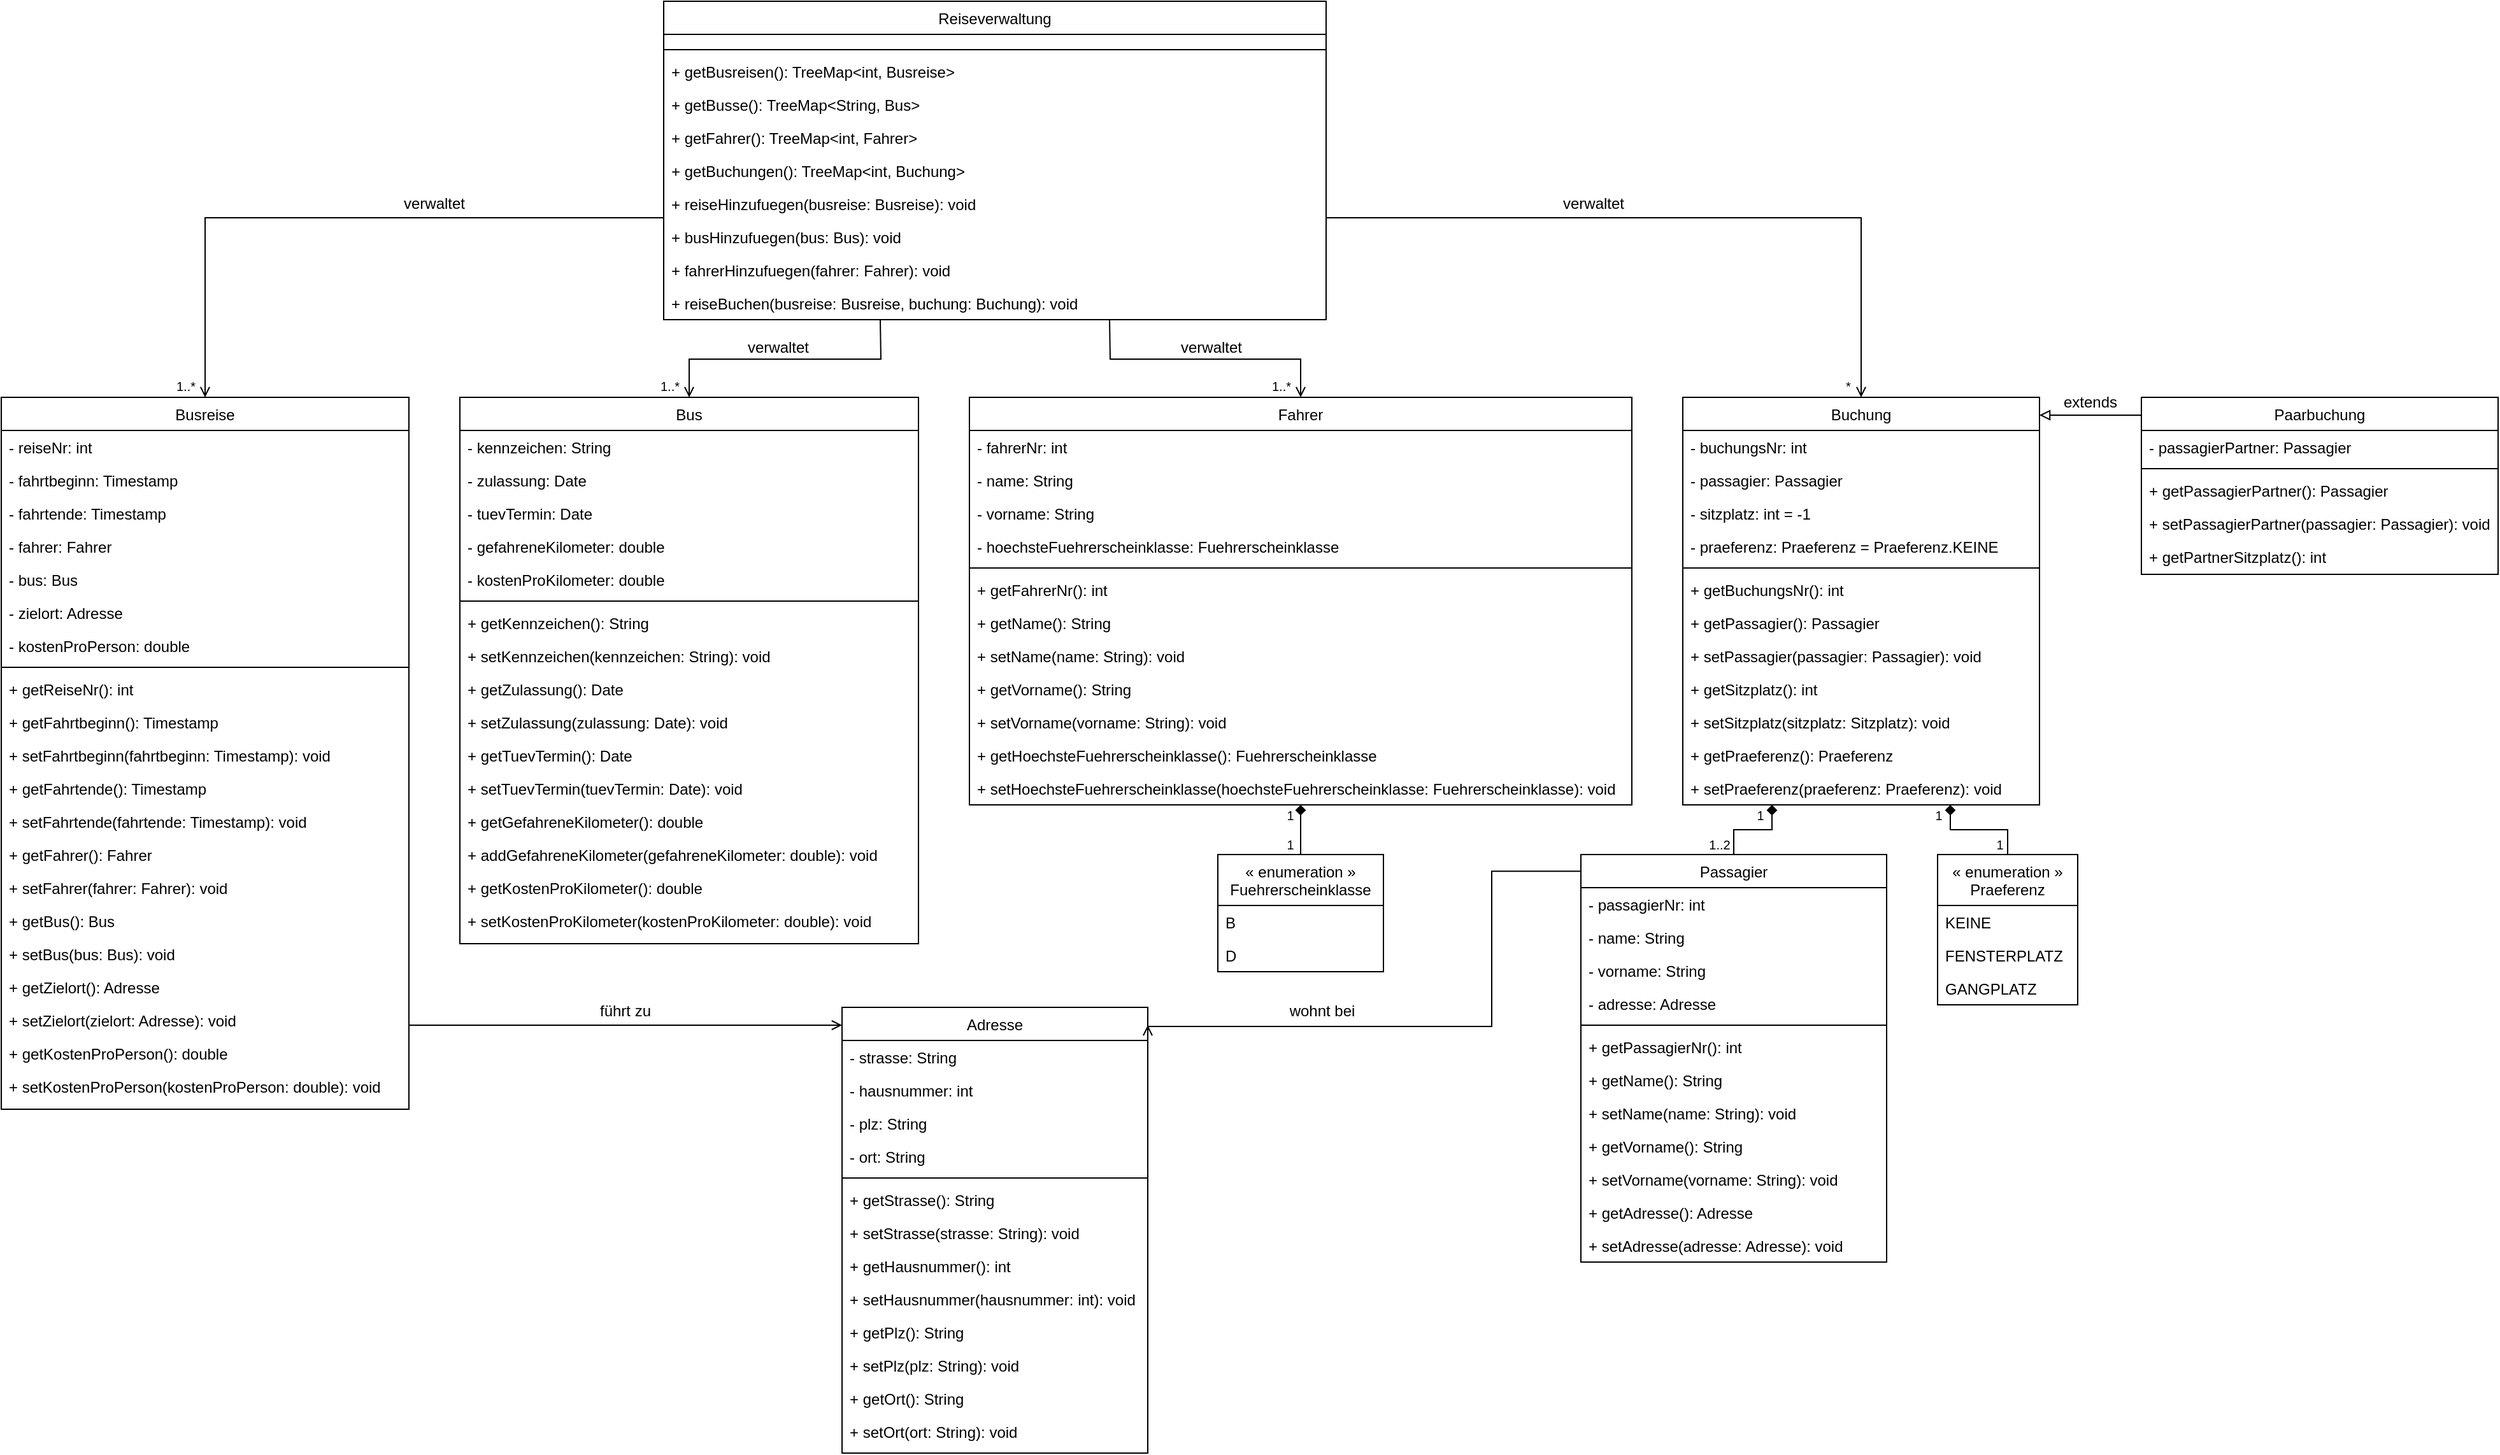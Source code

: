 <mxfile version="24.3.1" type="device">
  <diagram id="C5RBs43oDa-KdzZeNtuy" name="Page-1">
    <mxGraphModel dx="2954" dy="1178" grid="1" gridSize="10" guides="1" tooltips="1" connect="1" arrows="1" fold="1" page="1" pageScale="1" pageWidth="2000" pageHeight="1500" math="0" shadow="0">
      <root>
        <mxCell id="WIyWlLk6GJQsqaUBKTNV-0" />
        <mxCell id="WIyWlLk6GJQsqaUBKTNV-1" parent="WIyWlLk6GJQsqaUBKTNV-0" />
        <mxCell id="zkfFHV4jXpPFQw0GAbJ--0" value="Fahrer" style="swimlane;fontStyle=0;align=center;verticalAlign=top;childLayout=stackLayout;horizontal=1;startSize=26;horizontalStack=0;resizeParent=1;resizeLast=0;collapsible=1;marginBottom=0;rounded=0;shadow=0;strokeWidth=1;" parent="WIyWlLk6GJQsqaUBKTNV-1" vertex="1">
          <mxGeometry x="770" y="321" width="520" height="320" as="geometry">
            <mxRectangle x="220" y="120" width="160" height="26" as="alternateBounds" />
          </mxGeometry>
        </mxCell>
        <mxCell id="yF3hJssv11bSFZX_hjRi-22" value="- fahrerNr: int" style="text;align=left;verticalAlign=top;spacingLeft=4;spacingRight=4;overflow=hidden;rotatable=0;points=[[0,0.5],[1,0.5]];portConstraint=eastwest;" vertex="1" parent="zkfFHV4jXpPFQw0GAbJ--0">
          <mxGeometry y="26" width="520" height="26" as="geometry" />
        </mxCell>
        <mxCell id="zkfFHV4jXpPFQw0GAbJ--1" value="- name: String" style="text;align=left;verticalAlign=top;spacingLeft=4;spacingRight=4;overflow=hidden;rotatable=0;points=[[0,0.5],[1,0.5]];portConstraint=eastwest;" parent="zkfFHV4jXpPFQw0GAbJ--0" vertex="1">
          <mxGeometry y="52" width="520" height="26" as="geometry" />
        </mxCell>
        <mxCell id="zkfFHV4jXpPFQw0GAbJ--2" value="- vorname: String" style="text;align=left;verticalAlign=top;spacingLeft=4;spacingRight=4;overflow=hidden;rotatable=0;points=[[0,0.5],[1,0.5]];portConstraint=eastwest;rounded=0;shadow=0;html=0;" parent="zkfFHV4jXpPFQw0GAbJ--0" vertex="1">
          <mxGeometry y="78" width="520" height="26" as="geometry" />
        </mxCell>
        <mxCell id="zkfFHV4jXpPFQw0GAbJ--3" value="- hoechsteFuehrerscheinklasse: Fuehrerscheinklasse" style="text;align=left;verticalAlign=top;spacingLeft=4;spacingRight=4;overflow=hidden;rotatable=0;points=[[0,0.5],[1,0.5]];portConstraint=eastwest;rounded=0;shadow=0;html=0;" parent="zkfFHV4jXpPFQw0GAbJ--0" vertex="1">
          <mxGeometry y="104" width="520" height="26" as="geometry" />
        </mxCell>
        <mxCell id="zkfFHV4jXpPFQw0GAbJ--4" value="" style="line;html=1;strokeWidth=1;align=left;verticalAlign=middle;spacingTop=-1;spacingLeft=3;spacingRight=3;rotatable=0;labelPosition=right;points=[];portConstraint=eastwest;" parent="zkfFHV4jXpPFQw0GAbJ--0" vertex="1">
          <mxGeometry y="130" width="520" height="8" as="geometry" />
        </mxCell>
        <mxCell id="yF3hJssv11bSFZX_hjRi-21" value="+ getFahrerNr(): int" style="text;align=left;verticalAlign=top;spacingLeft=4;spacingRight=4;overflow=hidden;rotatable=0;points=[[0,0.5],[1,0.5]];portConstraint=eastwest;" vertex="1" parent="zkfFHV4jXpPFQw0GAbJ--0">
          <mxGeometry y="138" width="520" height="26" as="geometry" />
        </mxCell>
        <mxCell id="Lf7qxrWOfmU6nGNqrejY-40" value="+ getName(): String" style="text;align=left;verticalAlign=top;spacingLeft=4;spacingRight=4;overflow=hidden;rotatable=0;points=[[0,0.5],[1,0.5]];portConstraint=eastwest;rounded=0;shadow=0;html=0;" parent="zkfFHV4jXpPFQw0GAbJ--0" vertex="1">
          <mxGeometry y="164" width="520" height="26" as="geometry" />
        </mxCell>
        <mxCell id="Lf7qxrWOfmU6nGNqrejY-41" value="+ setName(name: String): void" style="text;align=left;verticalAlign=top;spacingLeft=4;spacingRight=4;overflow=hidden;rotatable=0;points=[[0,0.5],[1,0.5]];portConstraint=eastwest;rounded=0;shadow=0;html=0;" parent="zkfFHV4jXpPFQw0GAbJ--0" vertex="1">
          <mxGeometry y="190" width="520" height="26" as="geometry" />
        </mxCell>
        <mxCell id="Lf7qxrWOfmU6nGNqrejY-42" value="+ getVorname(): String" style="text;align=left;verticalAlign=top;spacingLeft=4;spacingRight=4;overflow=hidden;rotatable=0;points=[[0,0.5],[1,0.5]];portConstraint=eastwest;rounded=0;shadow=0;html=0;" parent="zkfFHV4jXpPFQw0GAbJ--0" vertex="1">
          <mxGeometry y="216" width="520" height="26" as="geometry" />
        </mxCell>
        <mxCell id="Lf7qxrWOfmU6nGNqrejY-43" value="+ setVorname(vorname: String): void" style="text;align=left;verticalAlign=top;spacingLeft=4;spacingRight=4;overflow=hidden;rotatable=0;points=[[0,0.5],[1,0.5]];portConstraint=eastwest;rounded=0;shadow=0;html=0;" parent="zkfFHV4jXpPFQw0GAbJ--0" vertex="1">
          <mxGeometry y="242" width="520" height="26" as="geometry" />
        </mxCell>
        <mxCell id="Lf7qxrWOfmU6nGNqrejY-44" value="+ getHoechsteFuehrerscheinklasse(): Fuehrerscheinklasse" style="text;align=left;verticalAlign=top;spacingLeft=4;spacingRight=4;overflow=hidden;rotatable=0;points=[[0,0.5],[1,0.5]];portConstraint=eastwest;rounded=0;shadow=0;html=0;" parent="zkfFHV4jXpPFQw0GAbJ--0" vertex="1">
          <mxGeometry y="268" width="520" height="26" as="geometry" />
        </mxCell>
        <mxCell id="Lf7qxrWOfmU6nGNqrejY-45" value="+ setHoechsteFuehrerscheinklasse(hoechsteFuehrerscheinklasse: Fuehrerscheinklasse): void" style="text;align=left;verticalAlign=top;spacingLeft=4;spacingRight=4;overflow=hidden;rotatable=0;points=[[0,0.5],[1,0.5]];portConstraint=eastwest;rounded=0;shadow=0;html=0;" parent="zkfFHV4jXpPFQw0GAbJ--0" vertex="1">
          <mxGeometry y="294" width="520" height="26" as="geometry" />
        </mxCell>
        <mxCell id="zkfFHV4jXpPFQw0GAbJ--6" value="Busreise" style="swimlane;fontStyle=0;align=center;verticalAlign=top;childLayout=stackLayout;horizontal=1;startSize=26;horizontalStack=0;resizeParent=1;resizeLast=0;collapsible=1;marginBottom=0;rounded=0;shadow=0;strokeWidth=1;" parent="WIyWlLk6GJQsqaUBKTNV-1" vertex="1">
          <mxGeometry x="10" y="321" width="320" height="559" as="geometry">
            <mxRectangle x="130" y="380" width="160" height="26" as="alternateBounds" />
          </mxGeometry>
        </mxCell>
        <mxCell id="zkfFHV4jXpPFQw0GAbJ--7" value="- reiseNr: int" style="text;align=left;verticalAlign=top;spacingLeft=4;spacingRight=4;overflow=hidden;rotatable=0;points=[[0,0.5],[1,0.5]];portConstraint=eastwest;" parent="zkfFHV4jXpPFQw0GAbJ--6" vertex="1">
          <mxGeometry y="26" width="320" height="26" as="geometry" />
        </mxCell>
        <mxCell id="yF3hJssv11bSFZX_hjRi-18" value="- fahrtbeginn: Timestamp" style="text;align=left;verticalAlign=top;spacingLeft=4;spacingRight=4;overflow=hidden;rotatable=0;points=[[0,0.5],[1,0.5]];portConstraint=eastwest;" vertex="1" parent="zkfFHV4jXpPFQw0GAbJ--6">
          <mxGeometry y="52" width="320" height="26" as="geometry" />
        </mxCell>
        <mxCell id="Lf7qxrWOfmU6nGNqrejY-3" value="- fahrtende: Timestamp" style="text;align=left;verticalAlign=top;spacingLeft=4;spacingRight=4;overflow=hidden;rotatable=0;points=[[0,0.5],[1,0.5]];portConstraint=eastwest;rounded=0;shadow=0;html=0;" parent="zkfFHV4jXpPFQw0GAbJ--6" vertex="1">
          <mxGeometry y="78" width="320" height="26" as="geometry" />
        </mxCell>
        <mxCell id="Lf7qxrWOfmU6nGNqrejY-4" value="- fahrer: Fahrer" style="text;align=left;verticalAlign=top;spacingLeft=4;spacingRight=4;overflow=hidden;rotatable=0;points=[[0,0.5],[1,0.5]];portConstraint=eastwest;rounded=0;shadow=0;html=0;" parent="zkfFHV4jXpPFQw0GAbJ--6" vertex="1">
          <mxGeometry y="104" width="320" height="26" as="geometry" />
        </mxCell>
        <mxCell id="zkfFHV4jXpPFQw0GAbJ--8" value="- bus: Bus" style="text;align=left;verticalAlign=top;spacingLeft=4;spacingRight=4;overflow=hidden;rotatable=0;points=[[0,0.5],[1,0.5]];portConstraint=eastwest;rounded=0;shadow=0;html=0;" parent="zkfFHV4jXpPFQw0GAbJ--6" vertex="1">
          <mxGeometry y="130" width="320" height="26" as="geometry" />
        </mxCell>
        <mxCell id="Lf7qxrWOfmU6nGNqrejY-5" value="- zielort: Adresse" style="text;align=left;verticalAlign=top;spacingLeft=4;spacingRight=4;overflow=hidden;rotatable=0;points=[[0,0.5],[1,0.5]];portConstraint=eastwest;rounded=0;shadow=0;html=0;" parent="zkfFHV4jXpPFQw0GAbJ--6" vertex="1">
          <mxGeometry y="156" width="320" height="26" as="geometry" />
        </mxCell>
        <mxCell id="Lf7qxrWOfmU6nGNqrejY-6" value="- kostenProPerson: double" style="text;align=left;verticalAlign=top;spacingLeft=4;spacingRight=4;overflow=hidden;rotatable=0;points=[[0,0.5],[1,0.5]];portConstraint=eastwest;rounded=0;shadow=0;html=0;" parent="zkfFHV4jXpPFQw0GAbJ--6" vertex="1">
          <mxGeometry y="182" width="320" height="26" as="geometry" />
        </mxCell>
        <mxCell id="zkfFHV4jXpPFQw0GAbJ--9" value="" style="line;html=1;strokeWidth=1;align=left;verticalAlign=middle;spacingTop=-1;spacingLeft=3;spacingRight=3;rotatable=0;labelPosition=right;points=[];portConstraint=eastwest;" parent="zkfFHV4jXpPFQw0GAbJ--6" vertex="1">
          <mxGeometry y="208" width="320" height="8" as="geometry" />
        </mxCell>
        <mxCell id="yF3hJssv11bSFZX_hjRi-20" value="+ getReiseNr(): int" style="text;align=left;verticalAlign=top;spacingLeft=4;spacingRight=4;overflow=hidden;rotatable=0;points=[[0,0.5],[1,0.5]];portConstraint=eastwest;" vertex="1" parent="zkfFHV4jXpPFQw0GAbJ--6">
          <mxGeometry y="216" width="320" height="26" as="geometry" />
        </mxCell>
        <mxCell id="Lf7qxrWOfmU6nGNqrejY-62" value="+ getFahrtbeginn(): Timestamp" style="text;align=left;verticalAlign=top;spacingLeft=4;spacingRight=4;overflow=hidden;rotatable=0;points=[[0,0.5],[1,0.5]];portConstraint=eastwest;rounded=0;shadow=0;html=0;" parent="zkfFHV4jXpPFQw0GAbJ--6" vertex="1">
          <mxGeometry y="242" width="320" height="26" as="geometry" />
        </mxCell>
        <mxCell id="Lf7qxrWOfmU6nGNqrejY-63" value="+ setFahrtbeginn(fahrtbeginn: Timestamp): void" style="text;align=left;verticalAlign=top;spacingLeft=4;spacingRight=4;overflow=hidden;rotatable=0;points=[[0,0.5],[1,0.5]];portConstraint=eastwest;rounded=0;shadow=0;html=0;" parent="zkfFHV4jXpPFQw0GAbJ--6" vertex="1">
          <mxGeometry y="268" width="320" height="26" as="geometry" />
        </mxCell>
        <mxCell id="Lf7qxrWOfmU6nGNqrejY-64" value="+ getFahrtende(): Timestamp" style="text;align=left;verticalAlign=top;spacingLeft=4;spacingRight=4;overflow=hidden;rotatable=0;points=[[0,0.5],[1,0.5]];portConstraint=eastwest;rounded=0;shadow=0;html=0;" parent="zkfFHV4jXpPFQw0GAbJ--6" vertex="1">
          <mxGeometry y="294" width="320" height="26" as="geometry" />
        </mxCell>
        <mxCell id="Lf7qxrWOfmU6nGNqrejY-65" value="+ setFahrtende(fahrtende: Timestamp): void" style="text;align=left;verticalAlign=top;spacingLeft=4;spacingRight=4;overflow=hidden;rotatable=0;points=[[0,0.5],[1,0.5]];portConstraint=eastwest;rounded=0;shadow=0;html=0;" parent="zkfFHV4jXpPFQw0GAbJ--6" vertex="1">
          <mxGeometry y="320" width="320" height="26" as="geometry" />
        </mxCell>
        <mxCell id="Lf7qxrWOfmU6nGNqrejY-66" value="+ getFahrer(): Fahrer" style="text;align=left;verticalAlign=top;spacingLeft=4;spacingRight=4;overflow=hidden;rotatable=0;points=[[0,0.5],[1,0.5]];portConstraint=eastwest;rounded=0;shadow=0;html=0;" parent="zkfFHV4jXpPFQw0GAbJ--6" vertex="1">
          <mxGeometry y="346" width="320" height="26" as="geometry" />
        </mxCell>
        <mxCell id="Lf7qxrWOfmU6nGNqrejY-67" value="+ setFahrer(fahrer: Fahrer): void" style="text;align=left;verticalAlign=top;spacingLeft=4;spacingRight=4;overflow=hidden;rotatable=0;points=[[0,0.5],[1,0.5]];portConstraint=eastwest;rounded=0;shadow=0;html=0;" parent="zkfFHV4jXpPFQw0GAbJ--6" vertex="1">
          <mxGeometry y="372" width="320" height="26" as="geometry" />
        </mxCell>
        <mxCell id="Lf7qxrWOfmU6nGNqrejY-68" value="+ getBus(): Bus" style="text;align=left;verticalAlign=top;spacingLeft=4;spacingRight=4;overflow=hidden;rotatable=0;points=[[0,0.5],[1,0.5]];portConstraint=eastwest;rounded=0;shadow=0;html=0;" parent="zkfFHV4jXpPFQw0GAbJ--6" vertex="1">
          <mxGeometry y="398" width="320" height="26" as="geometry" />
        </mxCell>
        <mxCell id="Lf7qxrWOfmU6nGNqrejY-69" value="+ setBus(bus: Bus): void" style="text;align=left;verticalAlign=top;spacingLeft=4;spacingRight=4;overflow=hidden;rotatable=0;points=[[0,0.5],[1,0.5]];portConstraint=eastwest;rounded=0;shadow=0;html=0;" parent="zkfFHV4jXpPFQw0GAbJ--6" vertex="1">
          <mxGeometry y="424" width="320" height="26" as="geometry" />
        </mxCell>
        <mxCell id="Lf7qxrWOfmU6nGNqrejY-70" value="+ getZielort(): Adresse" style="text;align=left;verticalAlign=top;spacingLeft=4;spacingRight=4;overflow=hidden;rotatable=0;points=[[0,0.5],[1,0.5]];portConstraint=eastwest;rounded=0;shadow=0;html=0;" parent="zkfFHV4jXpPFQw0GAbJ--6" vertex="1">
          <mxGeometry y="450" width="320" height="26" as="geometry" />
        </mxCell>
        <mxCell id="Lf7qxrWOfmU6nGNqrejY-71" value="+ setZielort(zielort: Adresse): void" style="text;align=left;verticalAlign=top;spacingLeft=4;spacingRight=4;overflow=hidden;rotatable=0;points=[[0,0.5],[1,0.5]];portConstraint=eastwest;rounded=0;shadow=0;html=0;" parent="zkfFHV4jXpPFQw0GAbJ--6" vertex="1">
          <mxGeometry y="476" width="320" height="26" as="geometry" />
        </mxCell>
        <mxCell id="Lf7qxrWOfmU6nGNqrejY-72" value="+ getKostenProPerson(): double" style="text;align=left;verticalAlign=top;spacingLeft=4;spacingRight=4;overflow=hidden;rotatable=0;points=[[0,0.5],[1,0.5]];portConstraint=eastwest;rounded=0;shadow=0;html=0;" parent="zkfFHV4jXpPFQw0GAbJ--6" vertex="1">
          <mxGeometry y="502" width="320" height="26" as="geometry" />
        </mxCell>
        <mxCell id="Lf7qxrWOfmU6nGNqrejY-73" value="+ setKostenProPerson(kostenProPerson: double): void" style="text;align=left;verticalAlign=top;spacingLeft=4;spacingRight=4;overflow=hidden;rotatable=0;points=[[0,0.5],[1,0.5]];portConstraint=eastwest;rounded=0;shadow=0;html=0;" parent="zkfFHV4jXpPFQw0GAbJ--6" vertex="1">
          <mxGeometry y="528" width="320" height="26" as="geometry" />
        </mxCell>
        <mxCell id="zkfFHV4jXpPFQw0GAbJ--13" value="Passagier" style="swimlane;fontStyle=0;align=center;verticalAlign=top;childLayout=stackLayout;horizontal=1;startSize=26;horizontalStack=0;resizeParent=1;resizeLast=0;collapsible=1;marginBottom=0;rounded=0;shadow=0;strokeWidth=1;" parent="WIyWlLk6GJQsqaUBKTNV-1" vertex="1">
          <mxGeometry x="1250" y="680" width="240" height="320" as="geometry">
            <mxRectangle x="340" y="380" width="170" height="26" as="alternateBounds" />
          </mxGeometry>
        </mxCell>
        <mxCell id="yF3hJssv11bSFZX_hjRi-26" value="- passagierNr: int" style="text;align=left;verticalAlign=top;spacingLeft=4;spacingRight=4;overflow=hidden;rotatable=0;points=[[0,0.5],[1,0.5]];portConstraint=eastwest;" vertex="1" parent="zkfFHV4jXpPFQw0GAbJ--13">
          <mxGeometry y="26" width="240" height="26" as="geometry" />
        </mxCell>
        <mxCell id="zkfFHV4jXpPFQw0GAbJ--14" value="- name: String" style="text;align=left;verticalAlign=top;spacingLeft=4;spacingRight=4;overflow=hidden;rotatable=0;points=[[0,0.5],[1,0.5]];portConstraint=eastwest;" parent="zkfFHV4jXpPFQw0GAbJ--13" vertex="1">
          <mxGeometry y="52" width="240" height="26" as="geometry" />
        </mxCell>
        <mxCell id="Lf7qxrWOfmU6nGNqrejY-7" value="- vorname: String" style="text;align=left;verticalAlign=top;spacingLeft=4;spacingRight=4;overflow=hidden;rotatable=0;points=[[0,0.5],[1,0.5]];portConstraint=eastwest;" parent="zkfFHV4jXpPFQw0GAbJ--13" vertex="1">
          <mxGeometry y="78" width="240" height="26" as="geometry" />
        </mxCell>
        <mxCell id="Lf7qxrWOfmU6nGNqrejY-9" value="- adresse: Adresse" style="text;align=left;verticalAlign=top;spacingLeft=4;spacingRight=4;overflow=hidden;rotatable=0;points=[[0,0.5],[1,0.5]];portConstraint=eastwest;" parent="zkfFHV4jXpPFQw0GAbJ--13" vertex="1">
          <mxGeometry y="104" width="240" height="26" as="geometry" />
        </mxCell>
        <mxCell id="zkfFHV4jXpPFQw0GAbJ--15" value="" style="line;html=1;strokeWidth=1;align=left;verticalAlign=middle;spacingTop=-1;spacingLeft=3;spacingRight=3;rotatable=0;labelPosition=right;points=[];portConstraint=eastwest;" parent="zkfFHV4jXpPFQw0GAbJ--13" vertex="1">
          <mxGeometry y="130" width="240" height="8" as="geometry" />
        </mxCell>
        <mxCell id="yF3hJssv11bSFZX_hjRi-25" value="+ getPassagierNr(): int" style="text;align=left;verticalAlign=top;spacingLeft=4;spacingRight=4;overflow=hidden;rotatable=0;points=[[0,0.5],[1,0.5]];portConstraint=eastwest;" vertex="1" parent="zkfFHV4jXpPFQw0GAbJ--13">
          <mxGeometry y="138" width="240" height="26" as="geometry" />
        </mxCell>
        <mxCell id="Lf7qxrWOfmU6nGNqrejY-24" value="+ getName(): String" style="text;align=left;verticalAlign=top;spacingLeft=4;spacingRight=4;overflow=hidden;rotatable=0;points=[[0,0.5],[1,0.5]];portConstraint=eastwest;" parent="zkfFHV4jXpPFQw0GAbJ--13" vertex="1">
          <mxGeometry y="164" width="240" height="26" as="geometry" />
        </mxCell>
        <mxCell id="Lf7qxrWOfmU6nGNqrejY-25" value="+ setName(name: String): void" style="text;align=left;verticalAlign=top;spacingLeft=4;spacingRight=4;overflow=hidden;rotatable=0;points=[[0,0.5],[1,0.5]];portConstraint=eastwest;" parent="zkfFHV4jXpPFQw0GAbJ--13" vertex="1">
          <mxGeometry y="190" width="240" height="26" as="geometry" />
        </mxCell>
        <mxCell id="Lf7qxrWOfmU6nGNqrejY-26" value="+ getVorname(): String" style="text;align=left;verticalAlign=top;spacingLeft=4;spacingRight=4;overflow=hidden;rotatable=0;points=[[0,0.5],[1,0.5]];portConstraint=eastwest;" parent="zkfFHV4jXpPFQw0GAbJ--13" vertex="1">
          <mxGeometry y="216" width="240" height="26" as="geometry" />
        </mxCell>
        <mxCell id="Lf7qxrWOfmU6nGNqrejY-27" value="+ setVorname(vorname: String): void" style="text;align=left;verticalAlign=top;spacingLeft=4;spacingRight=4;overflow=hidden;rotatable=0;points=[[0,0.5],[1,0.5]];portConstraint=eastwest;" parent="zkfFHV4jXpPFQw0GAbJ--13" vertex="1">
          <mxGeometry y="242" width="240" height="26" as="geometry" />
        </mxCell>
        <mxCell id="Lf7qxrWOfmU6nGNqrejY-28" value="+ getAdresse(): Adresse" style="text;align=left;verticalAlign=top;spacingLeft=4;spacingRight=4;overflow=hidden;rotatable=0;points=[[0,0.5],[1,0.5]];portConstraint=eastwest;" parent="zkfFHV4jXpPFQw0GAbJ--13" vertex="1">
          <mxGeometry y="268" width="240" height="26" as="geometry" />
        </mxCell>
        <mxCell id="Lf7qxrWOfmU6nGNqrejY-29" value="+ setAdresse(adresse: Adresse): void" style="text;align=left;verticalAlign=top;spacingLeft=4;spacingRight=4;overflow=hidden;rotatable=0;points=[[0,0.5],[1,0.5]];portConstraint=eastwest;" parent="zkfFHV4jXpPFQw0GAbJ--13" vertex="1">
          <mxGeometry y="294" width="240" height="26" as="geometry" />
        </mxCell>
        <mxCell id="zkfFHV4jXpPFQw0GAbJ--17" value="Bus" style="swimlane;fontStyle=0;align=center;verticalAlign=top;childLayout=stackLayout;horizontal=1;startSize=26;horizontalStack=0;resizeParent=1;resizeLast=0;collapsible=1;marginBottom=0;rounded=0;shadow=0;strokeWidth=1;" parent="WIyWlLk6GJQsqaUBKTNV-1" vertex="1">
          <mxGeometry x="370" y="321" width="360" height="429" as="geometry">
            <mxRectangle x="550" y="140" width="160" height="26" as="alternateBounds" />
          </mxGeometry>
        </mxCell>
        <mxCell id="zkfFHV4jXpPFQw0GAbJ--18" value="- kennzeichen: String" style="text;align=left;verticalAlign=top;spacingLeft=4;spacingRight=4;overflow=hidden;rotatable=0;points=[[0,0.5],[1,0.5]];portConstraint=eastwest;" parent="zkfFHV4jXpPFQw0GAbJ--17" vertex="1">
          <mxGeometry y="26" width="360" height="26" as="geometry" />
        </mxCell>
        <mxCell id="zkfFHV4jXpPFQw0GAbJ--19" value="- zulassung: Date" style="text;align=left;verticalAlign=top;spacingLeft=4;spacingRight=4;overflow=hidden;rotatable=0;points=[[0,0.5],[1,0.5]];portConstraint=eastwest;rounded=0;shadow=0;html=0;" parent="zkfFHV4jXpPFQw0GAbJ--17" vertex="1">
          <mxGeometry y="52" width="360" height="26" as="geometry" />
        </mxCell>
        <mxCell id="zkfFHV4jXpPFQw0GAbJ--20" value="- tuevTermin: Date" style="text;align=left;verticalAlign=top;spacingLeft=4;spacingRight=4;overflow=hidden;rotatable=0;points=[[0,0.5],[1,0.5]];portConstraint=eastwest;rounded=0;shadow=0;html=0;" parent="zkfFHV4jXpPFQw0GAbJ--17" vertex="1">
          <mxGeometry y="78" width="360" height="26" as="geometry" />
        </mxCell>
        <mxCell id="zkfFHV4jXpPFQw0GAbJ--21" value="- gefahreneKilometer: double" style="text;align=left;verticalAlign=top;spacingLeft=4;spacingRight=4;overflow=hidden;rotatable=0;points=[[0,0.5],[1,0.5]];portConstraint=eastwest;rounded=0;shadow=0;html=0;" parent="zkfFHV4jXpPFQw0GAbJ--17" vertex="1">
          <mxGeometry y="104" width="360" height="26" as="geometry" />
        </mxCell>
        <mxCell id="zkfFHV4jXpPFQw0GAbJ--22" value="- kostenProKilometer: double" style="text;align=left;verticalAlign=top;spacingLeft=4;spacingRight=4;overflow=hidden;rotatable=0;points=[[0,0.5],[1,0.5]];portConstraint=eastwest;rounded=0;shadow=0;html=0;" parent="zkfFHV4jXpPFQw0GAbJ--17" vertex="1">
          <mxGeometry y="130" width="360" height="26" as="geometry" />
        </mxCell>
        <mxCell id="zkfFHV4jXpPFQw0GAbJ--23" value="" style="line;html=1;strokeWidth=1;align=left;verticalAlign=middle;spacingTop=-1;spacingLeft=3;spacingRight=3;rotatable=0;labelPosition=right;points=[];portConstraint=eastwest;" parent="zkfFHV4jXpPFQw0GAbJ--17" vertex="1">
          <mxGeometry y="156" width="360" height="8" as="geometry" />
        </mxCell>
        <mxCell id="Lf7qxrWOfmU6nGNqrejY-14" value="+ getKennzeichen(): String" style="text;align=left;verticalAlign=top;spacingLeft=4;spacingRight=4;overflow=hidden;rotatable=0;points=[[0,0.5],[1,0.5]];portConstraint=eastwest;rounded=0;shadow=0;html=0;" parent="zkfFHV4jXpPFQw0GAbJ--17" vertex="1">
          <mxGeometry y="164" width="360" height="26" as="geometry" />
        </mxCell>
        <mxCell id="Lf7qxrWOfmU6nGNqrejY-15" value="+ setKennzeichen(kennzeichen: String): void" style="text;align=left;verticalAlign=top;spacingLeft=4;spacingRight=4;overflow=hidden;rotatable=0;points=[[0,0.5],[1,0.5]];portConstraint=eastwest;rounded=0;shadow=0;html=0;" parent="zkfFHV4jXpPFQw0GAbJ--17" vertex="1">
          <mxGeometry y="190" width="360" height="26" as="geometry" />
        </mxCell>
        <mxCell id="Lf7qxrWOfmU6nGNqrejY-16" value="+ getZulassung(): Date" style="text;align=left;verticalAlign=top;spacingLeft=4;spacingRight=4;overflow=hidden;rotatable=0;points=[[0,0.5],[1,0.5]];portConstraint=eastwest;rounded=0;shadow=0;html=0;" parent="zkfFHV4jXpPFQw0GAbJ--17" vertex="1">
          <mxGeometry y="216" width="360" height="26" as="geometry" />
        </mxCell>
        <mxCell id="Lf7qxrWOfmU6nGNqrejY-17" value="+ setZulassung(zulassung: Date): void" style="text;align=left;verticalAlign=top;spacingLeft=4;spacingRight=4;overflow=hidden;rotatable=0;points=[[0,0.5],[1,0.5]];portConstraint=eastwest;rounded=0;shadow=0;html=0;" parent="zkfFHV4jXpPFQw0GAbJ--17" vertex="1">
          <mxGeometry y="242" width="360" height="26" as="geometry" />
        </mxCell>
        <mxCell id="Lf7qxrWOfmU6nGNqrejY-18" value="+ getTuevTermin(): Date" style="text;align=left;verticalAlign=top;spacingLeft=4;spacingRight=4;overflow=hidden;rotatable=0;points=[[0,0.5],[1,0.5]];portConstraint=eastwest;rounded=0;shadow=0;html=0;" parent="zkfFHV4jXpPFQw0GAbJ--17" vertex="1">
          <mxGeometry y="268" width="360" height="26" as="geometry" />
        </mxCell>
        <mxCell id="Lf7qxrWOfmU6nGNqrejY-19" value="+ setTuevTermin(tuevTermin: Date): void" style="text;align=left;verticalAlign=top;spacingLeft=4;spacingRight=4;overflow=hidden;rotatable=0;points=[[0,0.5],[1,0.5]];portConstraint=eastwest;rounded=0;shadow=0;html=0;" parent="zkfFHV4jXpPFQw0GAbJ--17" vertex="1">
          <mxGeometry y="294" width="360" height="26" as="geometry" />
        </mxCell>
        <mxCell id="Lf7qxrWOfmU6nGNqrejY-20" value="+ getGefahreneKilometer(): double" style="text;align=left;verticalAlign=top;spacingLeft=4;spacingRight=4;overflow=hidden;rotatable=0;points=[[0,0.5],[1,0.5]];portConstraint=eastwest;rounded=0;shadow=0;html=0;" parent="zkfFHV4jXpPFQw0GAbJ--17" vertex="1">
          <mxGeometry y="320" width="360" height="26" as="geometry" />
        </mxCell>
        <mxCell id="Lf7qxrWOfmU6nGNqrejY-21" value="+ addGefahreneKilometer(gefahreneKilometer: double): void" style="text;align=left;verticalAlign=top;spacingLeft=4;spacingRight=4;overflow=hidden;rotatable=0;points=[[0,0.5],[1,0.5]];portConstraint=eastwest;rounded=0;shadow=0;html=0;" parent="zkfFHV4jXpPFQw0GAbJ--17" vertex="1">
          <mxGeometry y="346" width="360" height="26" as="geometry" />
        </mxCell>
        <mxCell id="Lf7qxrWOfmU6nGNqrejY-22" value="+ getKostenProKilometer(): double" style="text;align=left;verticalAlign=top;spacingLeft=4;spacingRight=4;overflow=hidden;rotatable=0;points=[[0,0.5],[1,0.5]];portConstraint=eastwest;rounded=0;shadow=0;html=0;" parent="zkfFHV4jXpPFQw0GAbJ--17" vertex="1">
          <mxGeometry y="372" width="360" height="26" as="geometry" />
        </mxCell>
        <mxCell id="Lf7qxrWOfmU6nGNqrejY-23" value="+ setKostenProKilometer(kostenProKilometer: double): void" style="text;align=left;verticalAlign=top;spacingLeft=4;spacingRight=4;overflow=hidden;rotatable=0;points=[[0,0.5],[1,0.5]];portConstraint=eastwest;rounded=0;shadow=0;html=0;" parent="zkfFHV4jXpPFQw0GAbJ--17" vertex="1">
          <mxGeometry y="398" width="360" height="26" as="geometry" />
        </mxCell>
        <mxCell id="Lf7qxrWOfmU6nGNqrejY-0" value="Buchung" style="swimlane;fontStyle=0;align=center;verticalAlign=top;childLayout=stackLayout;horizontal=1;startSize=26;horizontalStack=0;resizeParent=1;resizeLast=0;collapsible=1;marginBottom=0;rounded=0;shadow=0;strokeWidth=1;" parent="WIyWlLk6GJQsqaUBKTNV-1" vertex="1">
          <mxGeometry x="1330" y="321" width="280" height="320" as="geometry">
            <mxRectangle x="340" y="380" width="170" height="26" as="alternateBounds" />
          </mxGeometry>
        </mxCell>
        <mxCell id="yF3hJssv11bSFZX_hjRi-24" value="- buchungsNr: int" style="text;align=left;verticalAlign=top;spacingLeft=4;spacingRight=4;overflow=hidden;rotatable=0;points=[[0,0.5],[1,0.5]];portConstraint=eastwest;" vertex="1" parent="Lf7qxrWOfmU6nGNqrejY-0">
          <mxGeometry y="26" width="280" height="26" as="geometry" />
        </mxCell>
        <mxCell id="wQc-RCtFaq7_4NvmSy6M-5" value="- passagier: Passagier" style="text;align=left;verticalAlign=top;spacingLeft=4;spacingRight=4;overflow=hidden;rotatable=0;points=[[0,0.5],[1,0.5]];portConstraint=eastwest;" parent="Lf7qxrWOfmU6nGNqrejY-0" vertex="1">
          <mxGeometry y="52" width="280" height="26" as="geometry" />
        </mxCell>
        <mxCell id="Lf7qxrWOfmU6nGNqrejY-1" value="- sitzplatz: int = -1" style="text;align=left;verticalAlign=top;spacingLeft=4;spacingRight=4;overflow=hidden;rotatable=0;points=[[0,0.5],[1,0.5]];portConstraint=eastwest;" parent="Lf7qxrWOfmU6nGNqrejY-0" vertex="1">
          <mxGeometry y="78" width="280" height="26" as="geometry" />
        </mxCell>
        <mxCell id="Lf7qxrWOfmU6nGNqrejY-12" value="- praeferenz: Praeferenz = Praeferenz.KEINE" style="text;align=left;verticalAlign=top;spacingLeft=4;spacingRight=4;overflow=hidden;rotatable=0;points=[[0,0.5],[1,0.5]];portConstraint=eastwest;" parent="Lf7qxrWOfmU6nGNqrejY-0" vertex="1">
          <mxGeometry y="104" width="280" height="26" as="geometry" />
        </mxCell>
        <mxCell id="Lf7qxrWOfmU6nGNqrejY-2" value="" style="line;html=1;strokeWidth=1;align=left;verticalAlign=middle;spacingTop=-1;spacingLeft=3;spacingRight=3;rotatable=0;labelPosition=right;points=[];portConstraint=eastwest;" parent="Lf7qxrWOfmU6nGNqrejY-0" vertex="1">
          <mxGeometry y="130" width="280" height="8" as="geometry" />
        </mxCell>
        <mxCell id="yF3hJssv11bSFZX_hjRi-23" value="+ getBuchungsNr(): int" style="text;align=left;verticalAlign=top;spacingLeft=4;spacingRight=4;overflow=hidden;rotatable=0;points=[[0,0.5],[1,0.5]];portConstraint=eastwest;" vertex="1" parent="Lf7qxrWOfmU6nGNqrejY-0">
          <mxGeometry y="138" width="280" height="26" as="geometry" />
        </mxCell>
        <mxCell id="wQc-RCtFaq7_4NvmSy6M-4" value="+ getPassagier(): Passagier" style="text;align=left;verticalAlign=top;spacingLeft=4;spacingRight=4;overflow=hidden;rotatable=0;points=[[0,0.5],[1,0.5]];portConstraint=eastwest;" parent="Lf7qxrWOfmU6nGNqrejY-0" vertex="1">
          <mxGeometry y="164" width="280" height="26" as="geometry" />
        </mxCell>
        <mxCell id="wQc-RCtFaq7_4NvmSy6M-3" value="+ setPassagier(passagier: Passagier): void" style="text;align=left;verticalAlign=top;spacingLeft=4;spacingRight=4;overflow=hidden;rotatable=0;points=[[0,0.5],[1,0.5]];portConstraint=eastwest;" parent="Lf7qxrWOfmU6nGNqrejY-0" vertex="1">
          <mxGeometry y="190" width="280" height="26" as="geometry" />
        </mxCell>
        <mxCell id="Lf7qxrWOfmU6nGNqrejY-36" value="+ getSitzplatz(): int" style="text;align=left;verticalAlign=top;spacingLeft=4;spacingRight=4;overflow=hidden;rotatable=0;points=[[0,0.5],[1,0.5]];portConstraint=eastwest;" parent="Lf7qxrWOfmU6nGNqrejY-0" vertex="1">
          <mxGeometry y="216" width="280" height="26" as="geometry" />
        </mxCell>
        <mxCell id="Lf7qxrWOfmU6nGNqrejY-37" value="+ setSitzplatz(sitzplatz: Sitzplatz): void" style="text;align=left;verticalAlign=top;spacingLeft=4;spacingRight=4;overflow=hidden;rotatable=0;points=[[0,0.5],[1,0.5]];portConstraint=eastwest;" parent="Lf7qxrWOfmU6nGNqrejY-0" vertex="1">
          <mxGeometry y="242" width="280" height="26" as="geometry" />
        </mxCell>
        <mxCell id="Lf7qxrWOfmU6nGNqrejY-38" value="+ getPraeferenz(): Praeferenz" style="text;align=left;verticalAlign=top;spacingLeft=4;spacingRight=4;overflow=hidden;rotatable=0;points=[[0,0.5],[1,0.5]];portConstraint=eastwest;" parent="Lf7qxrWOfmU6nGNqrejY-0" vertex="1">
          <mxGeometry y="268" width="280" height="26" as="geometry" />
        </mxCell>
        <mxCell id="Lf7qxrWOfmU6nGNqrejY-39" value="+ setPraeferenz(praeferenz: Praeferenz): void" style="text;align=left;verticalAlign=top;spacingLeft=4;spacingRight=4;overflow=hidden;rotatable=0;points=[[0,0.5],[1,0.5]];portConstraint=eastwest;" parent="Lf7qxrWOfmU6nGNqrejY-0" vertex="1">
          <mxGeometry y="294" width="280" height="26" as="geometry" />
        </mxCell>
        <mxCell id="cH6oeYVP-Wx1RxbmU3_4-0" value="« enumeration »&#xa;Fuehrerscheinklasse" style="swimlane;fontStyle=0;align=center;verticalAlign=top;childLayout=stackLayout;horizontal=1;startSize=40;horizontalStack=0;resizeParent=1;resizeLast=0;collapsible=1;marginBottom=0;rounded=0;shadow=0;strokeWidth=1;fontFamily=Helvetica;" parent="WIyWlLk6GJQsqaUBKTNV-1" vertex="1">
          <mxGeometry x="965" y="680" width="130" height="92" as="geometry">
            <mxRectangle x="340" y="380" width="170" height="26" as="alternateBounds" />
          </mxGeometry>
        </mxCell>
        <mxCell id="cH6oeYVP-Wx1RxbmU3_4-1" value="B" style="text;align=left;verticalAlign=top;spacingLeft=4;spacingRight=4;overflow=hidden;rotatable=0;points=[[0,0.5],[1,0.5]];portConstraint=eastwest;" parent="cH6oeYVP-Wx1RxbmU3_4-0" vertex="1">
          <mxGeometry y="40" width="130" height="26" as="geometry" />
        </mxCell>
        <mxCell id="cH6oeYVP-Wx1RxbmU3_4-2" value="D" style="text;align=left;verticalAlign=top;spacingLeft=4;spacingRight=4;overflow=hidden;rotatable=0;points=[[0,0.5],[1,0.5]];portConstraint=eastwest;" parent="cH6oeYVP-Wx1RxbmU3_4-0" vertex="1">
          <mxGeometry y="66" width="130" height="26" as="geometry" />
        </mxCell>
        <mxCell id="cH6oeYVP-Wx1RxbmU3_4-44" value="« enumeration »&#xa;Praeferenz" style="swimlane;fontStyle=0;align=center;verticalAlign=top;childLayout=stackLayout;horizontal=1;startSize=40;horizontalStack=0;resizeParent=1;resizeLast=0;collapsible=1;marginBottom=0;rounded=0;shadow=0;strokeWidth=1;fontFamily=Helvetica;" parent="WIyWlLk6GJQsqaUBKTNV-1" vertex="1">
          <mxGeometry x="1530" y="680" width="110" height="118" as="geometry">
            <mxRectangle x="340" y="380" width="170" height="26" as="alternateBounds" />
          </mxGeometry>
        </mxCell>
        <mxCell id="cH6oeYVP-Wx1RxbmU3_4-45" value="KEINE" style="text;align=left;verticalAlign=top;spacingLeft=4;spacingRight=4;overflow=hidden;rotatable=0;points=[[0,0.5],[1,0.5]];portConstraint=eastwest;" parent="cH6oeYVP-Wx1RxbmU3_4-44" vertex="1">
          <mxGeometry y="40" width="110" height="26" as="geometry" />
        </mxCell>
        <mxCell id="cH6oeYVP-Wx1RxbmU3_4-46" value="FENSTERPLATZ" style="text;align=left;verticalAlign=top;spacingLeft=4;spacingRight=4;overflow=hidden;rotatable=0;points=[[0,0.5],[1,0.5]];portConstraint=eastwest;" parent="cH6oeYVP-Wx1RxbmU3_4-44" vertex="1">
          <mxGeometry y="66" width="110" height="26" as="geometry" />
        </mxCell>
        <mxCell id="cH6oeYVP-Wx1RxbmU3_4-47" value="GANGPLATZ" style="text;align=left;verticalAlign=top;spacingLeft=4;spacingRight=4;overflow=hidden;rotatable=0;points=[[0,0.5],[1,0.5]];portConstraint=eastwest;" parent="cH6oeYVP-Wx1RxbmU3_4-44" vertex="1">
          <mxGeometry y="92" width="110" height="26" as="geometry" />
        </mxCell>
        <mxCell id="yF3hJssv11bSFZX_hjRi-0" style="edgeStyle=orthogonalEdgeStyle;rounded=0;orthogonalLoop=1;jettySize=auto;html=1;exitX=0.5;exitY=1;exitDx=0;exitDy=0;strokeColor=none;" edge="1" parent="WIyWlLk6GJQsqaUBKTNV-1" source="u9Mvvj5HOFqAs-ydwKL5-4" target="zkfFHV4jXpPFQw0GAbJ--6">
          <mxGeometry relative="1" as="geometry" />
        </mxCell>
        <mxCell id="u9Mvvj5HOFqAs-ydwKL5-4" value="Reiseverwaltung" style="swimlane;fontStyle=0;align=center;verticalAlign=top;childLayout=stackLayout;horizontal=1;startSize=26;horizontalStack=0;resizeParent=1;resizeLast=0;collapsible=1;marginBottom=0;rounded=0;shadow=0;strokeWidth=1;" parent="WIyWlLk6GJQsqaUBKTNV-1" vertex="1">
          <mxGeometry x="530" y="10" width="520" height="250" as="geometry">
            <mxRectangle x="220" y="120" width="160" height="26" as="alternateBounds" />
          </mxGeometry>
        </mxCell>
        <mxCell id="yF3hJssv11bSFZX_hjRi-83" value="" style="line;html=1;strokeWidth=1;align=left;verticalAlign=middle;spacingTop=-1;spacingLeft=3;spacingRight=3;rotatable=0;labelPosition=right;points=[];portConstraint=eastwest;fillColor=default;strokeColor=none;" vertex="1" parent="u9Mvvj5HOFqAs-ydwKL5-4">
          <mxGeometry y="26" width="520" height="8" as="geometry" />
        </mxCell>
        <mxCell id="yF3hJssv11bSFZX_hjRi-82" value="" style="line;html=1;strokeWidth=1;align=left;verticalAlign=middle;spacingTop=-1;spacingLeft=3;spacingRight=3;rotatable=0;labelPosition=right;points=[];portConstraint=eastwest;" vertex="1" parent="u9Mvvj5HOFqAs-ydwKL5-4">
          <mxGeometry y="34" width="520" height="8" as="geometry" />
        </mxCell>
        <mxCell id="wQc-RCtFaq7_4NvmSy6M-7" value="+ getBusreisen(): TreeMap&lt;int, Busreise&gt;" style="text;align=left;verticalAlign=top;spacingLeft=4;spacingRight=4;overflow=hidden;rotatable=0;points=[[0,0.5],[1,0.5]];portConstraint=eastwest;rounded=0;shadow=0;html=0;" parent="u9Mvvj5HOFqAs-ydwKL5-4" vertex="1">
          <mxGeometry y="42" width="520" height="26" as="geometry" />
        </mxCell>
        <mxCell id="wQc-RCtFaq7_4NvmSy6M-6" value="+ getBusse(): TreeMap&lt;String, Bus&gt;" style="text;align=left;verticalAlign=top;spacingLeft=4;spacingRight=4;overflow=hidden;rotatable=0;points=[[0,0.5],[1,0.5]];portConstraint=eastwest;rounded=0;shadow=0;html=0;" parent="u9Mvvj5HOFqAs-ydwKL5-4" vertex="1">
          <mxGeometry y="68" width="520" height="26" as="geometry" />
        </mxCell>
        <mxCell id="wQc-RCtFaq7_4NvmSy6M-8" value="+ getFahrer(): TreeMap&lt;int, Fahrer&gt;" style="text;align=left;verticalAlign=top;spacingLeft=4;spacingRight=4;overflow=hidden;rotatable=0;points=[[0,0.5],[1,0.5]];portConstraint=eastwest;rounded=0;shadow=0;html=0;" parent="u9Mvvj5HOFqAs-ydwKL5-4" vertex="1">
          <mxGeometry y="94" width="520" height="26" as="geometry" />
        </mxCell>
        <mxCell id="yF3hJssv11bSFZX_hjRi-17" value="+ getBuchungen(): TreeMap&lt;int, Buchung&gt;" style="text;align=left;verticalAlign=top;spacingLeft=4;spacingRight=4;overflow=hidden;rotatable=0;points=[[0,0.5],[1,0.5]];portConstraint=eastwest;rounded=0;shadow=0;html=0;" vertex="1" parent="u9Mvvj5HOFqAs-ydwKL5-4">
          <mxGeometry y="120" width="520" height="26" as="geometry" />
        </mxCell>
        <mxCell id="u9Mvvj5HOFqAs-ydwKL5-9" value="+ reiseHinzufuegen(busreise: Busreise): void" style="text;align=left;verticalAlign=top;spacingLeft=4;spacingRight=4;overflow=hidden;rotatable=0;points=[[0,0.5],[1,0.5]];portConstraint=eastwest;rounded=0;shadow=0;html=0;" parent="u9Mvvj5HOFqAs-ydwKL5-4" vertex="1">
          <mxGeometry y="146" width="520" height="26" as="geometry" />
        </mxCell>
        <mxCell id="u9Mvvj5HOFqAs-ydwKL5-10" value="+ busHinzufuegen(bus: Bus): void" style="text;align=left;verticalAlign=top;spacingLeft=4;spacingRight=4;overflow=hidden;rotatable=0;points=[[0,0.5],[1,0.5]];portConstraint=eastwest;rounded=0;shadow=0;html=0;" parent="u9Mvvj5HOFqAs-ydwKL5-4" vertex="1">
          <mxGeometry y="172" width="520" height="26" as="geometry" />
        </mxCell>
        <mxCell id="u9Mvvj5HOFqAs-ydwKL5-11" value="+ fahrerHinzufuegen(fahrer: Fahrer): void" style="text;align=left;verticalAlign=top;spacingLeft=4;spacingRight=4;overflow=hidden;rotatable=0;points=[[0,0.5],[1,0.5]];portConstraint=eastwest;rounded=0;shadow=0;html=0;" parent="u9Mvvj5HOFqAs-ydwKL5-4" vertex="1">
          <mxGeometry y="198" width="520" height="26" as="geometry" />
        </mxCell>
        <mxCell id="u9Mvvj5HOFqAs-ydwKL5-12" value="+ reiseBuchen(busreise: Busreise, buchung: Buchung): void" style="text;align=left;verticalAlign=top;spacingLeft=4;spacingRight=4;overflow=hidden;rotatable=0;points=[[0,0.5],[1,0.5]];portConstraint=eastwest;rounded=0;shadow=0;html=0;" parent="u9Mvvj5HOFqAs-ydwKL5-4" vertex="1">
          <mxGeometry y="224" width="520" height="26" as="geometry" />
        </mxCell>
        <mxCell id="yF3hJssv11bSFZX_hjRi-1" value="" style="endArrow=none;html=1;rounded=0;exitX=0.5;exitY=0;exitDx=0;exitDy=0;startArrow=open;startFill=0;edgeStyle=orthogonalEdgeStyle;" edge="1" parent="WIyWlLk6GJQsqaUBKTNV-1" source="zkfFHV4jXpPFQw0GAbJ--6">
          <mxGeometry width="50" height="50" relative="1" as="geometry">
            <mxPoint x="690" y="330" as="sourcePoint" />
            <mxPoint x="530" y="180" as="targetPoint" />
            <Array as="points">
              <mxPoint x="170" y="180" />
              <mxPoint x="530" y="180" />
            </Array>
          </mxGeometry>
        </mxCell>
        <mxCell id="yF3hJssv11bSFZX_hjRi-5" value="" style="endArrow=none;html=1;rounded=0;entryX=1;entryY=0.5;entryDx=0;entryDy=0;exitX=0.5;exitY=0;exitDx=0;exitDy=0;edgeStyle=orthogonalEdgeStyle;startArrow=open;startFill=0;" edge="1" parent="WIyWlLk6GJQsqaUBKTNV-1" source="Lf7qxrWOfmU6nGNqrejY-0" target="u9Mvvj5HOFqAs-ydwKL5-11">
          <mxGeometry width="50" height="50" relative="1" as="geometry">
            <mxPoint x="1350" y="360" as="sourcePoint" />
            <mxPoint x="800" y="260" as="targetPoint" />
            <Array as="points">
              <mxPoint x="1470" y="180" />
            </Array>
          </mxGeometry>
        </mxCell>
        <mxCell id="yF3hJssv11bSFZX_hjRi-6" value="" style="endArrow=open;html=1;rounded=0;entryX=0.5;entryY=0;entryDx=0;entryDy=0;endFill=0;edgeStyle=orthogonalEdgeStyle;" edge="1" parent="WIyWlLk6GJQsqaUBKTNV-1" target="zkfFHV4jXpPFQw0GAbJ--17">
          <mxGeometry width="50" height="50" relative="1" as="geometry">
            <mxPoint x="700" y="260" as="sourcePoint" />
            <mxPoint x="550" y="355" as="targetPoint" />
          </mxGeometry>
        </mxCell>
        <mxCell id="yF3hJssv11bSFZX_hjRi-7" value="" style="endArrow=open;html=1;rounded=0;endFill=0;edgeStyle=orthogonalEdgeStyle;entryX=0.5;entryY=0;entryDx=0;entryDy=0;" edge="1" parent="WIyWlLk6GJQsqaUBKTNV-1" target="zkfFHV4jXpPFQw0GAbJ--0">
          <mxGeometry width="50" height="50" relative="1" as="geometry">
            <mxPoint x="880" y="260" as="sourcePoint" />
            <mxPoint x="1050" y="320" as="targetPoint" />
          </mxGeometry>
        </mxCell>
        <mxCell id="yF3hJssv11bSFZX_hjRi-8" value="" style="endArrow=diamond;html=1;rounded=0;entryX=0.25;entryY=1;entryDx=0;entryDy=0;exitX=0.5;exitY=0;exitDx=0;exitDy=0;edgeStyle=orthogonalEdgeStyle;endFill=1;" edge="1" parent="WIyWlLk6GJQsqaUBKTNV-1" source="zkfFHV4jXpPFQw0GAbJ--13" target="Lf7qxrWOfmU6nGNqrejY-0">
          <mxGeometry width="50" height="50" relative="1" as="geometry">
            <mxPoint x="1430" y="660" as="sourcePoint" />
            <mxPoint x="1480" y="610" as="targetPoint" />
          </mxGeometry>
        </mxCell>
        <mxCell id="yF3hJssv11bSFZX_hjRi-9" value="" style="endArrow=diamond;html=1;rounded=0;exitX=0.5;exitY=0;exitDx=0;exitDy=0;entryX=0.75;entryY=1;entryDx=0;entryDy=0;edgeStyle=orthogonalEdgeStyle;endFill=1;" edge="1" parent="WIyWlLk6GJQsqaUBKTNV-1" source="cH6oeYVP-Wx1RxbmU3_4-44" target="Lf7qxrWOfmU6nGNqrejY-0">
          <mxGeometry width="50" height="50" relative="1" as="geometry">
            <mxPoint x="1650" y="640" as="sourcePoint" />
            <mxPoint x="1700" y="590" as="targetPoint" />
          </mxGeometry>
        </mxCell>
        <mxCell id="yF3hJssv11bSFZX_hjRi-10" value="" style="endArrow=diamond;html=1;rounded=0;entryX=0.5;entryY=1;entryDx=0;entryDy=0;exitX=0.5;exitY=0;exitDx=0;exitDy=0;endFill=1;" edge="1" parent="WIyWlLk6GJQsqaUBKTNV-1" source="cH6oeYVP-Wx1RxbmU3_4-0" target="zkfFHV4jXpPFQw0GAbJ--0">
          <mxGeometry width="50" height="50" relative="1" as="geometry">
            <mxPoint x="1000" y="670" as="sourcePoint" />
            <mxPoint x="1050" y="620" as="targetPoint" />
          </mxGeometry>
        </mxCell>
        <mxCell id="yF3hJssv11bSFZX_hjRi-11" value="verwaltet" style="text;html=1;align=center;verticalAlign=middle;whiteSpace=wrap;rounded=0;" vertex="1" parent="WIyWlLk6GJQsqaUBKTNV-1">
          <mxGeometry x="320" y="154" width="60" height="30" as="geometry" />
        </mxCell>
        <mxCell id="yF3hJssv11bSFZX_hjRi-12" value="verwaltet" style="text;html=1;align=center;verticalAlign=middle;whiteSpace=wrap;rounded=0;" vertex="1" parent="WIyWlLk6GJQsqaUBKTNV-1">
          <mxGeometry x="590" y="267" width="60" height="30" as="geometry" />
        </mxCell>
        <mxCell id="yF3hJssv11bSFZX_hjRi-15" value="verwaltet" style="text;html=1;align=center;verticalAlign=middle;whiteSpace=wrap;rounded=0;" vertex="1" parent="WIyWlLk6GJQsqaUBKTNV-1">
          <mxGeometry x="930" y="267" width="60" height="30" as="geometry" />
        </mxCell>
        <mxCell id="yF3hJssv11bSFZX_hjRi-16" value="verwaltet" style="text;html=1;align=center;verticalAlign=middle;whiteSpace=wrap;rounded=0;" vertex="1" parent="WIyWlLk6GJQsqaUBKTNV-1">
          <mxGeometry x="1230" y="154" width="60" height="30" as="geometry" />
        </mxCell>
        <mxCell id="yF3hJssv11bSFZX_hjRi-27" value="1" style="text;html=1;align=center;verticalAlign=middle;whiteSpace=wrap;rounded=0;fontSize=10;" vertex="1" parent="WIyWlLk6GJQsqaUBKTNV-1">
          <mxGeometry x="1017" y="644" width="10" height="9" as="geometry" />
        </mxCell>
        <mxCell id="yF3hJssv11bSFZX_hjRi-28" value="1" style="text;html=1;align=center;verticalAlign=middle;whiteSpace=wrap;rounded=0;fontSize=10;" vertex="1" parent="WIyWlLk6GJQsqaUBKTNV-1">
          <mxGeometry x="1017" y="667" width="10" height="9" as="geometry" />
        </mxCell>
        <mxCell id="yF3hJssv11bSFZX_hjRi-29" value="Paarbuchung" style="swimlane;fontStyle=0;align=center;verticalAlign=top;childLayout=stackLayout;horizontal=1;startSize=26;horizontalStack=0;resizeParent=1;resizeLast=0;collapsible=1;marginBottom=0;rounded=0;shadow=0;strokeWidth=1;" vertex="1" parent="WIyWlLk6GJQsqaUBKTNV-1">
          <mxGeometry x="1690" y="321" width="280" height="139" as="geometry">
            <mxRectangle x="340" y="380" width="170" height="26" as="alternateBounds" />
          </mxGeometry>
        </mxCell>
        <mxCell id="yF3hJssv11bSFZX_hjRi-31" value="- passagierPartner: Passagier" style="text;align=left;verticalAlign=top;spacingLeft=4;spacingRight=4;overflow=hidden;rotatable=0;points=[[0,0.5],[1,0.5]];portConstraint=eastwest;" vertex="1" parent="yF3hJssv11bSFZX_hjRi-29">
          <mxGeometry y="26" width="280" height="26" as="geometry" />
        </mxCell>
        <mxCell id="yF3hJssv11bSFZX_hjRi-34" value="" style="line;html=1;strokeWidth=1;align=left;verticalAlign=middle;spacingTop=-1;spacingLeft=3;spacingRight=3;rotatable=0;labelPosition=right;points=[];portConstraint=eastwest;" vertex="1" parent="yF3hJssv11bSFZX_hjRi-29">
          <mxGeometry y="52" width="280" height="8" as="geometry" />
        </mxCell>
        <mxCell id="yF3hJssv11bSFZX_hjRi-36" value="+ getPassagierPartner(): Passagier" style="text;align=left;verticalAlign=top;spacingLeft=4;spacingRight=4;overflow=hidden;rotatable=0;points=[[0,0.5],[1,0.5]];portConstraint=eastwest;" vertex="1" parent="yF3hJssv11bSFZX_hjRi-29">
          <mxGeometry y="60" width="280" height="26" as="geometry" />
        </mxCell>
        <mxCell id="yF3hJssv11bSFZX_hjRi-37" value="+ setPassagierPartner(passagier: Passagier): void" style="text;align=left;verticalAlign=top;spacingLeft=4;spacingRight=4;overflow=hidden;rotatable=0;points=[[0,0.5],[1,0.5]];portConstraint=eastwest;" vertex="1" parent="yF3hJssv11bSFZX_hjRi-29">
          <mxGeometry y="86" width="280" height="26" as="geometry" />
        </mxCell>
        <mxCell id="yF3hJssv11bSFZX_hjRi-38" value="+ getPartnerSitzplatz(): int" style="text;align=left;verticalAlign=top;spacingLeft=4;spacingRight=4;overflow=hidden;rotatable=0;points=[[0,0.5],[1,0.5]];portConstraint=eastwest;" vertex="1" parent="yF3hJssv11bSFZX_hjRi-29">
          <mxGeometry y="112" width="280" height="26" as="geometry" />
        </mxCell>
        <mxCell id="yF3hJssv11bSFZX_hjRi-42" value="" style="endArrow=block;html=1;rounded=0;entryX=1;entryY=0;entryDx=0;entryDy=0;exitX=0;exitY=0;exitDx=0;exitDy=0;endFill=0;" edge="1" parent="WIyWlLk6GJQsqaUBKTNV-1">
          <mxGeometry width="50" height="50" relative="1" as="geometry">
            <mxPoint x="1690" y="335.0" as="sourcePoint" />
            <mxPoint x="1610" y="335.0" as="targetPoint" />
          </mxGeometry>
        </mxCell>
        <mxCell id="yF3hJssv11bSFZX_hjRi-43" value="extends" style="text;html=1;align=center;verticalAlign=middle;whiteSpace=wrap;rounded=0;" vertex="1" parent="WIyWlLk6GJQsqaUBKTNV-1">
          <mxGeometry x="1620" y="310" width="60" height="30" as="geometry" />
        </mxCell>
        <mxCell id="yF3hJssv11bSFZX_hjRi-44" value="1" style="text;html=1;align=center;verticalAlign=middle;whiteSpace=wrap;rounded=0;fontSize=10;" vertex="1" parent="WIyWlLk6GJQsqaUBKTNV-1">
          <mxGeometry x="1526" y="644" width="10" height="9" as="geometry" />
        </mxCell>
        <mxCell id="yF3hJssv11bSFZX_hjRi-45" value="1" style="text;html=1;align=center;verticalAlign=middle;whiteSpace=wrap;rounded=0;fontSize=10;" vertex="1" parent="WIyWlLk6GJQsqaUBKTNV-1">
          <mxGeometry x="1574" y="667" width="10" height="9" as="geometry" />
        </mxCell>
        <mxCell id="yF3hJssv11bSFZX_hjRi-46" value="1" style="text;html=1;align=center;verticalAlign=middle;whiteSpace=wrap;rounded=0;fontSize=10;" vertex="1" parent="WIyWlLk6GJQsqaUBKTNV-1">
          <mxGeometry x="1386" y="644" width="10" height="9" as="geometry" />
        </mxCell>
        <mxCell id="yF3hJssv11bSFZX_hjRi-47" value="1..2" style="text;html=1;align=center;verticalAlign=middle;whiteSpace=wrap;rounded=0;fontSize=10;" vertex="1" parent="WIyWlLk6GJQsqaUBKTNV-1">
          <mxGeometry x="1354" y="667" width="10" height="9" as="geometry" />
        </mxCell>
        <mxCell id="yF3hJssv11bSFZX_hjRi-52" value="1..*" style="text;html=1;align=center;verticalAlign=middle;whiteSpace=wrap;rounded=0;fontSize=10;" vertex="1" parent="WIyWlLk6GJQsqaUBKTNV-1">
          <mxGeometry x="150" y="307" width="10" height="9" as="geometry" />
        </mxCell>
        <mxCell id="yF3hJssv11bSFZX_hjRi-53" value="1..*" style="text;html=1;align=center;verticalAlign=middle;whiteSpace=wrap;rounded=0;fontSize=10;" vertex="1" parent="WIyWlLk6GJQsqaUBKTNV-1">
          <mxGeometry x="530" y="307" width="10" height="9" as="geometry" />
        </mxCell>
        <mxCell id="yF3hJssv11bSFZX_hjRi-54" value="1..*" style="text;html=1;align=center;verticalAlign=middle;whiteSpace=wrap;rounded=0;fontSize=10;" vertex="1" parent="WIyWlLk6GJQsqaUBKTNV-1">
          <mxGeometry x="1010" y="307" width="10" height="9" as="geometry" />
        </mxCell>
        <mxCell id="yF3hJssv11bSFZX_hjRi-55" value="*" style="text;html=1;align=center;verticalAlign=middle;whiteSpace=wrap;rounded=0;fontSize=10;" vertex="1" parent="WIyWlLk6GJQsqaUBKTNV-1">
          <mxGeometry x="1455" y="307" width="10" height="9" as="geometry" />
        </mxCell>
        <mxCell id="yF3hJssv11bSFZX_hjRi-56" value="Adresse" style="swimlane;fontStyle=0;align=center;verticalAlign=top;childLayout=stackLayout;horizontal=1;startSize=26;horizontalStack=0;resizeParent=1;resizeLast=0;collapsible=1;marginBottom=0;rounded=0;shadow=0;strokeWidth=1;" vertex="1" parent="WIyWlLk6GJQsqaUBKTNV-1">
          <mxGeometry x="670" y="800" width="240" height="350" as="geometry">
            <mxRectangle x="340" y="380" width="170" height="26" as="alternateBounds" />
          </mxGeometry>
        </mxCell>
        <mxCell id="yF3hJssv11bSFZX_hjRi-60" value="- strasse: String" style="text;align=left;verticalAlign=top;spacingLeft=4;spacingRight=4;overflow=hidden;rotatable=0;points=[[0,0.5],[1,0.5]];portConstraint=eastwest;" vertex="1" parent="yF3hJssv11bSFZX_hjRi-56">
          <mxGeometry y="26" width="240" height="26" as="geometry" />
        </mxCell>
        <mxCell id="yF3hJssv11bSFZX_hjRi-61" value="- hausnummer: int" style="text;align=left;verticalAlign=top;spacingLeft=4;spacingRight=4;overflow=hidden;rotatable=0;points=[[0,0.5],[1,0.5]];portConstraint=eastwest;" vertex="1" parent="yF3hJssv11bSFZX_hjRi-56">
          <mxGeometry y="52" width="240" height="26" as="geometry" />
        </mxCell>
        <mxCell id="yF3hJssv11bSFZX_hjRi-62" value="- plz: String" style="text;align=left;verticalAlign=top;spacingLeft=4;spacingRight=4;overflow=hidden;rotatable=0;points=[[0,0.5],[1,0.5]];portConstraint=eastwest;" vertex="1" parent="yF3hJssv11bSFZX_hjRi-56">
          <mxGeometry y="78" width="240" height="26" as="geometry" />
        </mxCell>
        <mxCell id="yF3hJssv11bSFZX_hjRi-63" value="- ort: String" style="text;align=left;verticalAlign=top;spacingLeft=4;spacingRight=4;overflow=hidden;rotatable=0;points=[[0,0.5],[1,0.5]];portConstraint=eastwest;" vertex="1" parent="yF3hJssv11bSFZX_hjRi-56">
          <mxGeometry y="104" width="240" height="26" as="geometry" />
        </mxCell>
        <mxCell id="yF3hJssv11bSFZX_hjRi-64" value="" style="line;html=1;strokeWidth=1;align=left;verticalAlign=middle;spacingTop=-1;spacingLeft=3;spacingRight=3;rotatable=0;labelPosition=right;points=[];portConstraint=eastwest;" vertex="1" parent="yF3hJssv11bSFZX_hjRi-56">
          <mxGeometry y="130" width="240" height="8" as="geometry" />
        </mxCell>
        <mxCell id="yF3hJssv11bSFZX_hjRi-70" value="+ getStrasse(): String" style="text;align=left;verticalAlign=top;spacingLeft=4;spacingRight=4;overflow=hidden;rotatable=0;points=[[0,0.5],[1,0.5]];portConstraint=eastwest;" vertex="1" parent="yF3hJssv11bSFZX_hjRi-56">
          <mxGeometry y="138" width="240" height="26" as="geometry" />
        </mxCell>
        <mxCell id="yF3hJssv11bSFZX_hjRi-71" value="+ setStrasse(strasse: String): void" style="text;align=left;verticalAlign=top;spacingLeft=4;spacingRight=4;overflow=hidden;rotatable=0;points=[[0,0.5],[1,0.5]];portConstraint=eastwest;" vertex="1" parent="yF3hJssv11bSFZX_hjRi-56">
          <mxGeometry y="164" width="240" height="26" as="geometry" />
        </mxCell>
        <mxCell id="yF3hJssv11bSFZX_hjRi-72" value="+ getHausnummer(): int" style="text;align=left;verticalAlign=top;spacingLeft=4;spacingRight=4;overflow=hidden;rotatable=0;points=[[0,0.5],[1,0.5]];portConstraint=eastwest;" vertex="1" parent="yF3hJssv11bSFZX_hjRi-56">
          <mxGeometry y="190" width="240" height="26" as="geometry" />
        </mxCell>
        <mxCell id="yF3hJssv11bSFZX_hjRi-73" value="+ setHausnummer(hausnummer: int): void" style="text;align=left;verticalAlign=top;spacingLeft=4;spacingRight=4;overflow=hidden;rotatable=0;points=[[0,0.5],[1,0.5]];portConstraint=eastwest;" vertex="1" parent="yF3hJssv11bSFZX_hjRi-56">
          <mxGeometry y="216" width="240" height="26" as="geometry" />
        </mxCell>
        <mxCell id="yF3hJssv11bSFZX_hjRi-74" value="+ getPlz(): String" style="text;align=left;verticalAlign=top;spacingLeft=4;spacingRight=4;overflow=hidden;rotatable=0;points=[[0,0.5],[1,0.5]];portConstraint=eastwest;" vertex="1" parent="yF3hJssv11bSFZX_hjRi-56">
          <mxGeometry y="242" width="240" height="26" as="geometry" />
        </mxCell>
        <mxCell id="yF3hJssv11bSFZX_hjRi-75" value="+ setPlz(plz: String): void" style="text;align=left;verticalAlign=top;spacingLeft=4;spacingRight=4;overflow=hidden;rotatable=0;points=[[0,0.5],[1,0.5]];portConstraint=eastwest;" vertex="1" parent="yF3hJssv11bSFZX_hjRi-56">
          <mxGeometry y="268" width="240" height="26" as="geometry" />
        </mxCell>
        <mxCell id="yF3hJssv11bSFZX_hjRi-76" value="+ getOrt(): String" style="text;align=left;verticalAlign=top;spacingLeft=4;spacingRight=4;overflow=hidden;rotatable=0;points=[[0,0.5],[1,0.5]];portConstraint=eastwest;" vertex="1" parent="yF3hJssv11bSFZX_hjRi-56">
          <mxGeometry y="294" width="240" height="26" as="geometry" />
        </mxCell>
        <mxCell id="yF3hJssv11bSFZX_hjRi-77" value="+ setOrt(ort: String): void" style="text;align=left;verticalAlign=top;spacingLeft=4;spacingRight=4;overflow=hidden;rotatable=0;points=[[0,0.5],[1,0.5]];portConstraint=eastwest;" vertex="1" parent="yF3hJssv11bSFZX_hjRi-56">
          <mxGeometry y="320" width="240" height="26" as="geometry" />
        </mxCell>
        <mxCell id="yF3hJssv11bSFZX_hjRi-78" value="" style="endArrow=open;html=1;rounded=0;entryX=0;entryY=0;entryDx=0;entryDy=0;exitX=1;exitY=0.115;exitDx=0;exitDy=0;exitPerimeter=0;startArrow=none;startFill=0;endFill=0;" edge="1" parent="WIyWlLk6GJQsqaUBKTNV-1">
          <mxGeometry width="50" height="50" relative="1" as="geometry">
            <mxPoint x="330" y="813.99" as="sourcePoint" />
            <mxPoint x="670.0" y="814" as="targetPoint" />
          </mxGeometry>
        </mxCell>
        <mxCell id="yF3hJssv11bSFZX_hjRi-79" value="" style="endArrow=none;html=1;rounded=0;exitX=1;exitY=0;exitDx=0;exitDy=0;entryX=-0.002;entryY=0.041;entryDx=0;entryDy=0;entryPerimeter=0;edgeStyle=orthogonalEdgeStyle;endFill=0;startArrow=open;startFill=0;" edge="1" parent="WIyWlLk6GJQsqaUBKTNV-1" target="zkfFHV4jXpPFQw0GAbJ--13">
          <mxGeometry width="50" height="50" relative="1" as="geometry">
            <mxPoint x="910" y="814" as="sourcePoint" />
            <mxPoint x="1250" y="814" as="targetPoint" />
            <Array as="points">
              <mxPoint x="1180" y="815" />
              <mxPoint x="1180" y="693" />
            </Array>
          </mxGeometry>
        </mxCell>
        <mxCell id="yF3hJssv11bSFZX_hjRi-80" value="führt zu" style="text;html=1;align=center;verticalAlign=middle;whiteSpace=wrap;rounded=0;" vertex="1" parent="WIyWlLk6GJQsqaUBKTNV-1">
          <mxGeometry x="470" y="788" width="60" height="30" as="geometry" />
        </mxCell>
        <mxCell id="yF3hJssv11bSFZX_hjRi-81" value="wohnt bei" style="text;html=1;align=center;verticalAlign=middle;whiteSpace=wrap;rounded=0;" vertex="1" parent="WIyWlLk6GJQsqaUBKTNV-1">
          <mxGeometry x="1017" y="788" width="60" height="30" as="geometry" />
        </mxCell>
      </root>
    </mxGraphModel>
  </diagram>
</mxfile>
